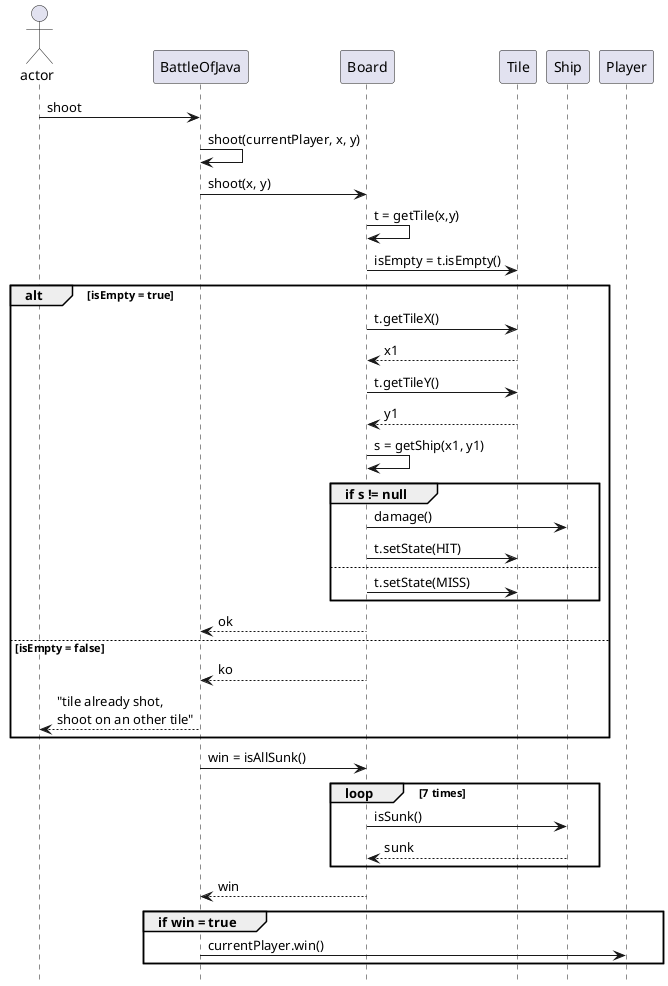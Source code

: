 @startuml
hide footbox

actor actor

actor -> BattleOfJava : shoot
BattleOfJava -> BattleOfJava : shoot(currentPlayer, x, y)
BattleOfJava -> Board : shoot(x, y)
Board -> Board : t = getTile(x,y)
Board -> Tile : isEmpty = t.isEmpty()

alt isEmpty = true
Board -> Tile : t.getTileX()
return x1
Board -> Tile : t.getTileY()
return y1
Board -> Board : s = getShip(x1, y1)

group if s != null
Board -> Ship : damage()
Board -> Tile : t.setState(HIT)
else
Board -> Tile : t.setState(MISS)
end
Board --> BattleOfJava : ok
else isEmpty = false
Board --> BattleOfJava : ko
BattleOfJava --> actor : "tile already shot, \nshoot on an other tile"
end

BattleOfJava -> Board : win = isAllSunk()
loop 7 times
Board -> Ship : isSunk()
Ship --> Board : sunk
end
Board --> BattleOfJava : win

group if win = true
BattleOfJava -> Player : currentPlayer.win()
end
@enduml

